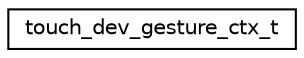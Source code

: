 digraph "Graphical Class Hierarchy"
{
 // LATEX_PDF_SIZE
  edge [fontname="Helvetica",fontsize="10",labelfontname="Helvetica",labelfontsize="10"];
  node [fontname="Helvetica",fontsize="10",shape=record];
  rankdir="LR";
  Node0 [label="touch_dev_gesture_ctx_t",height=0.2,width=0.4,color="black", fillcolor="white", style="filled",URL="$structtouch__dev__gesture__ctx__t.html",tooltip="Context information for a touch device needed for gesture recognition."];
}
